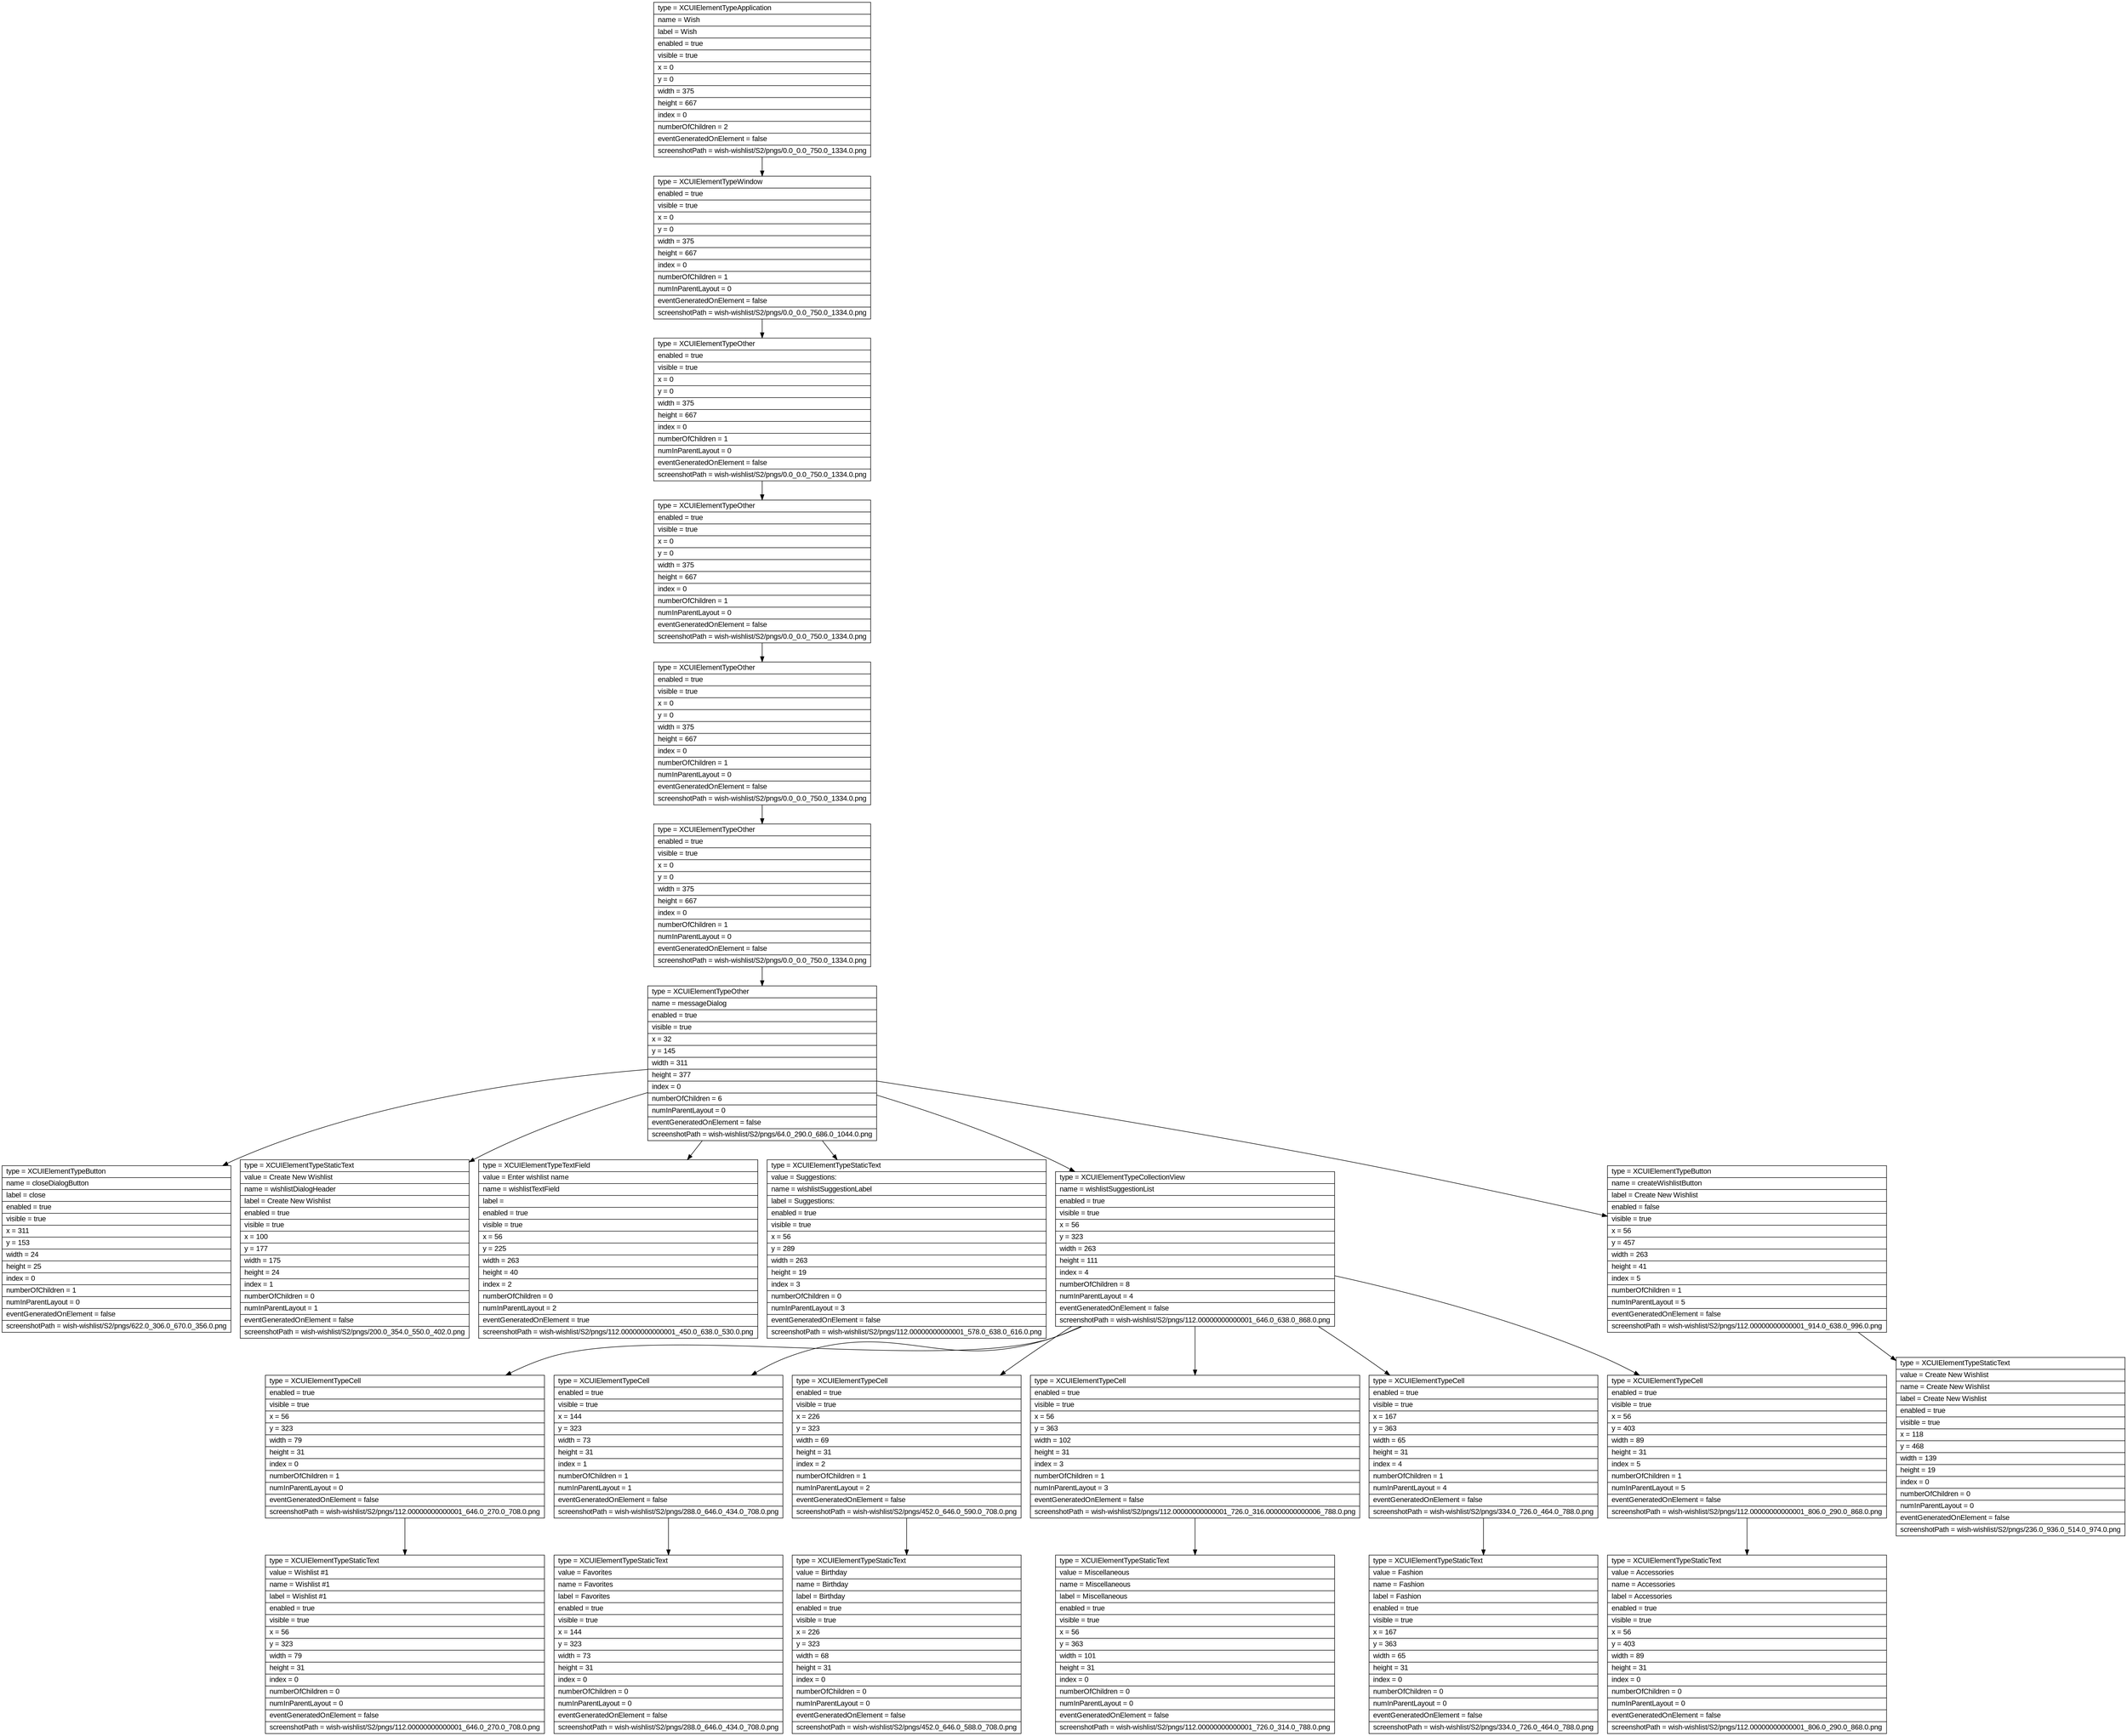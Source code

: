 digraph Layout {

	node [shape=record fontname=Arial];

	0	[label="{type = XCUIElementTypeApplication\l|name = Wish\l|label = Wish\l|enabled = true\l|visible = true\l|x = 0\l|y = 0\l|width = 375\l|height = 667\l|index = 0\l|numberOfChildren = 2\l|eventGeneratedOnElement = false \l|screenshotPath = wish-wishlist/S2/pngs/0.0_0.0_750.0_1334.0.png\l}"]
	1	[label="{type = XCUIElementTypeWindow\l|enabled = true\l|visible = true\l|x = 0\l|y = 0\l|width = 375\l|height = 667\l|index = 0\l|numberOfChildren = 1\l|numInParentLayout = 0\l|eventGeneratedOnElement = false \l|screenshotPath = wish-wishlist/S2/pngs/0.0_0.0_750.0_1334.0.png\l}"]
	2	[label="{type = XCUIElementTypeOther\l|enabled = true\l|visible = true\l|x = 0\l|y = 0\l|width = 375\l|height = 667\l|index = 0\l|numberOfChildren = 1\l|numInParentLayout = 0\l|eventGeneratedOnElement = false \l|screenshotPath = wish-wishlist/S2/pngs/0.0_0.0_750.0_1334.0.png\l}"]
	3	[label="{type = XCUIElementTypeOther\l|enabled = true\l|visible = true\l|x = 0\l|y = 0\l|width = 375\l|height = 667\l|index = 0\l|numberOfChildren = 1\l|numInParentLayout = 0\l|eventGeneratedOnElement = false \l|screenshotPath = wish-wishlist/S2/pngs/0.0_0.0_750.0_1334.0.png\l}"]
	4	[label="{type = XCUIElementTypeOther\l|enabled = true\l|visible = true\l|x = 0\l|y = 0\l|width = 375\l|height = 667\l|index = 0\l|numberOfChildren = 1\l|numInParentLayout = 0\l|eventGeneratedOnElement = false \l|screenshotPath = wish-wishlist/S2/pngs/0.0_0.0_750.0_1334.0.png\l}"]
	5	[label="{type = XCUIElementTypeOther\l|enabled = true\l|visible = true\l|x = 0\l|y = 0\l|width = 375\l|height = 667\l|index = 0\l|numberOfChildren = 1\l|numInParentLayout = 0\l|eventGeneratedOnElement = false \l|screenshotPath = wish-wishlist/S2/pngs/0.0_0.0_750.0_1334.0.png\l}"]
	6	[label="{type = XCUIElementTypeOther\l|name = messageDialog\l|enabled = true\l|visible = true\l|x = 32\l|y = 145\l|width = 311\l|height = 377\l|index = 0\l|numberOfChildren = 6\l|numInParentLayout = 0\l|eventGeneratedOnElement = false \l|screenshotPath = wish-wishlist/S2/pngs/64.0_290.0_686.0_1044.0.png\l}"]
	7	[label="{type = XCUIElementTypeButton\l|name = closeDialogButton\l|label = close\l|enabled = true\l|visible = true\l|x = 311\l|y = 153\l|width = 24\l|height = 25\l|index = 0\l|numberOfChildren = 1\l|numInParentLayout = 0\l|eventGeneratedOnElement = false \l|screenshotPath = wish-wishlist/S2/pngs/622.0_306.0_670.0_356.0.png\l}"]
	8	[label="{type = XCUIElementTypeStaticText\l|value = Create New Wishlist\l|name = wishlistDialogHeader\l|label = Create New Wishlist\l|enabled = true\l|visible = true\l|x = 100\l|y = 177\l|width = 175\l|height = 24\l|index = 1\l|numberOfChildren = 0\l|numInParentLayout = 1\l|eventGeneratedOnElement = false \l|screenshotPath = wish-wishlist/S2/pngs/200.0_354.0_550.0_402.0.png\l}"]
	9	[label="{type = XCUIElementTypeTextField\l|value = Enter wishlist name\l|name = wishlistTextField\l|label = \l|enabled = true\l|visible = true\l|x = 56\l|y = 225\l|width = 263\l|height = 40\l|index = 2\l|numberOfChildren = 0\l|numInParentLayout = 2\l|eventGeneratedOnElement = true \l|screenshotPath = wish-wishlist/S2/pngs/112.00000000000001_450.0_638.0_530.0.png\l}"]
	10	[label="{type = XCUIElementTypeStaticText\l|value = Suggestions:\l|name = wishlistSuggestionLabel\l|label = Suggestions:\l|enabled = true\l|visible = true\l|x = 56\l|y = 289\l|width = 263\l|height = 19\l|index = 3\l|numberOfChildren = 0\l|numInParentLayout = 3\l|eventGeneratedOnElement = false \l|screenshotPath = wish-wishlist/S2/pngs/112.00000000000001_578.0_638.0_616.0.png\l}"]
	11	[label="{type = XCUIElementTypeCollectionView\l|name = wishlistSuggestionList\l|enabled = true\l|visible = true\l|x = 56\l|y = 323\l|width = 263\l|height = 111\l|index = 4\l|numberOfChildren = 8\l|numInParentLayout = 4\l|eventGeneratedOnElement = false \l|screenshotPath = wish-wishlist/S2/pngs/112.00000000000001_646.0_638.0_868.0.png\l}"]
	12	[label="{type = XCUIElementTypeButton\l|name = createWishlistButton\l|label = Create New Wishlist\l|enabled = false\l|visible = true\l|x = 56\l|y = 457\l|width = 263\l|height = 41\l|index = 5\l|numberOfChildren = 1\l|numInParentLayout = 5\l|eventGeneratedOnElement = false \l|screenshotPath = wish-wishlist/S2/pngs/112.00000000000001_914.0_638.0_996.0.png\l}"]
	13	[label="{type = XCUIElementTypeCell\l|enabled = true\l|visible = true\l|x = 56\l|y = 323\l|width = 79\l|height = 31\l|index = 0\l|numberOfChildren = 1\l|numInParentLayout = 0\l|eventGeneratedOnElement = false \l|screenshotPath = wish-wishlist/S2/pngs/112.00000000000001_646.0_270.0_708.0.png\l}"]
	14	[label="{type = XCUIElementTypeCell\l|enabled = true\l|visible = true\l|x = 144\l|y = 323\l|width = 73\l|height = 31\l|index = 1\l|numberOfChildren = 1\l|numInParentLayout = 1\l|eventGeneratedOnElement = false \l|screenshotPath = wish-wishlist/S2/pngs/288.0_646.0_434.0_708.0.png\l}"]
	15	[label="{type = XCUIElementTypeCell\l|enabled = true\l|visible = true\l|x = 226\l|y = 323\l|width = 69\l|height = 31\l|index = 2\l|numberOfChildren = 1\l|numInParentLayout = 2\l|eventGeneratedOnElement = false \l|screenshotPath = wish-wishlist/S2/pngs/452.0_646.0_590.0_708.0.png\l}"]
	16	[label="{type = XCUIElementTypeCell\l|enabled = true\l|visible = true\l|x = 56\l|y = 363\l|width = 102\l|height = 31\l|index = 3\l|numberOfChildren = 1\l|numInParentLayout = 3\l|eventGeneratedOnElement = false \l|screenshotPath = wish-wishlist/S2/pngs/112.00000000000001_726.0_316.00000000000006_788.0.png\l}"]
	17	[label="{type = XCUIElementTypeCell\l|enabled = true\l|visible = true\l|x = 167\l|y = 363\l|width = 65\l|height = 31\l|index = 4\l|numberOfChildren = 1\l|numInParentLayout = 4\l|eventGeneratedOnElement = false \l|screenshotPath = wish-wishlist/S2/pngs/334.0_726.0_464.0_788.0.png\l}"]
	18	[label="{type = XCUIElementTypeCell\l|enabled = true\l|visible = true\l|x = 56\l|y = 403\l|width = 89\l|height = 31\l|index = 5\l|numberOfChildren = 1\l|numInParentLayout = 5\l|eventGeneratedOnElement = false \l|screenshotPath = wish-wishlist/S2/pngs/112.00000000000001_806.0_290.0_868.0.png\l}"]
	19	[label="{type = XCUIElementTypeStaticText\l|value = Create New Wishlist\l|name = Create New Wishlist\l|label = Create New Wishlist\l|enabled = true\l|visible = true\l|x = 118\l|y = 468\l|width = 139\l|height = 19\l|index = 0\l|numberOfChildren = 0\l|numInParentLayout = 0\l|eventGeneratedOnElement = false \l|screenshotPath = wish-wishlist/S2/pngs/236.0_936.0_514.0_974.0.png\l}"]
	20	[label="{type = XCUIElementTypeStaticText\l|value = Wishlist #1\l|name = Wishlist #1\l|label = Wishlist #1\l|enabled = true\l|visible = true\l|x = 56\l|y = 323\l|width = 79\l|height = 31\l|index = 0\l|numberOfChildren = 0\l|numInParentLayout = 0\l|eventGeneratedOnElement = false \l|screenshotPath = wish-wishlist/S2/pngs/112.00000000000001_646.0_270.0_708.0.png\l}"]
	21	[label="{type = XCUIElementTypeStaticText\l|value = Favorites\l|name = Favorites\l|label = Favorites\l|enabled = true\l|visible = true\l|x = 144\l|y = 323\l|width = 73\l|height = 31\l|index = 0\l|numberOfChildren = 0\l|numInParentLayout = 0\l|eventGeneratedOnElement = false \l|screenshotPath = wish-wishlist/S2/pngs/288.0_646.0_434.0_708.0.png\l}"]
	22	[label="{type = XCUIElementTypeStaticText\l|value = Birthday\l|name = Birthday\l|label = Birthday\l|enabled = true\l|visible = true\l|x = 226\l|y = 323\l|width = 68\l|height = 31\l|index = 0\l|numberOfChildren = 0\l|numInParentLayout = 0\l|eventGeneratedOnElement = false \l|screenshotPath = wish-wishlist/S2/pngs/452.0_646.0_588.0_708.0.png\l}"]
	23	[label="{type = XCUIElementTypeStaticText\l|value = Miscellaneous\l|name = Miscellaneous\l|label = Miscellaneous\l|enabled = true\l|visible = true\l|x = 56\l|y = 363\l|width = 101\l|height = 31\l|index = 0\l|numberOfChildren = 0\l|numInParentLayout = 0\l|eventGeneratedOnElement = false \l|screenshotPath = wish-wishlist/S2/pngs/112.00000000000001_726.0_314.0_788.0.png\l}"]
	24	[label="{type = XCUIElementTypeStaticText\l|value = Fashion\l|name = Fashion\l|label = Fashion\l|enabled = true\l|visible = true\l|x = 167\l|y = 363\l|width = 65\l|height = 31\l|index = 0\l|numberOfChildren = 0\l|numInParentLayout = 0\l|eventGeneratedOnElement = false \l|screenshotPath = wish-wishlist/S2/pngs/334.0_726.0_464.0_788.0.png\l}"]
	25	[label="{type = XCUIElementTypeStaticText\l|value = Accessories\l|name = Accessories\l|label = Accessories\l|enabled = true\l|visible = true\l|x = 56\l|y = 403\l|width = 89\l|height = 31\l|index = 0\l|numberOfChildren = 0\l|numInParentLayout = 0\l|eventGeneratedOnElement = false \l|screenshotPath = wish-wishlist/S2/pngs/112.00000000000001_806.0_290.0_868.0.png\l}"]


	0 -> 1
	1 -> 2
	2 -> 3
	3 -> 4
	4 -> 5
	5 -> 6
	6 -> 7
	6 -> 8
	6 -> 9
	6 -> 10
	6 -> 11
	6 -> 12
	11 -> 13
	11 -> 14
	11 -> 15
	11 -> 16
	11 -> 17
	11 -> 18
	12 -> 19
	13 -> 20
	14 -> 21
	15 -> 22
	16 -> 23
	17 -> 24
	18 -> 25


}